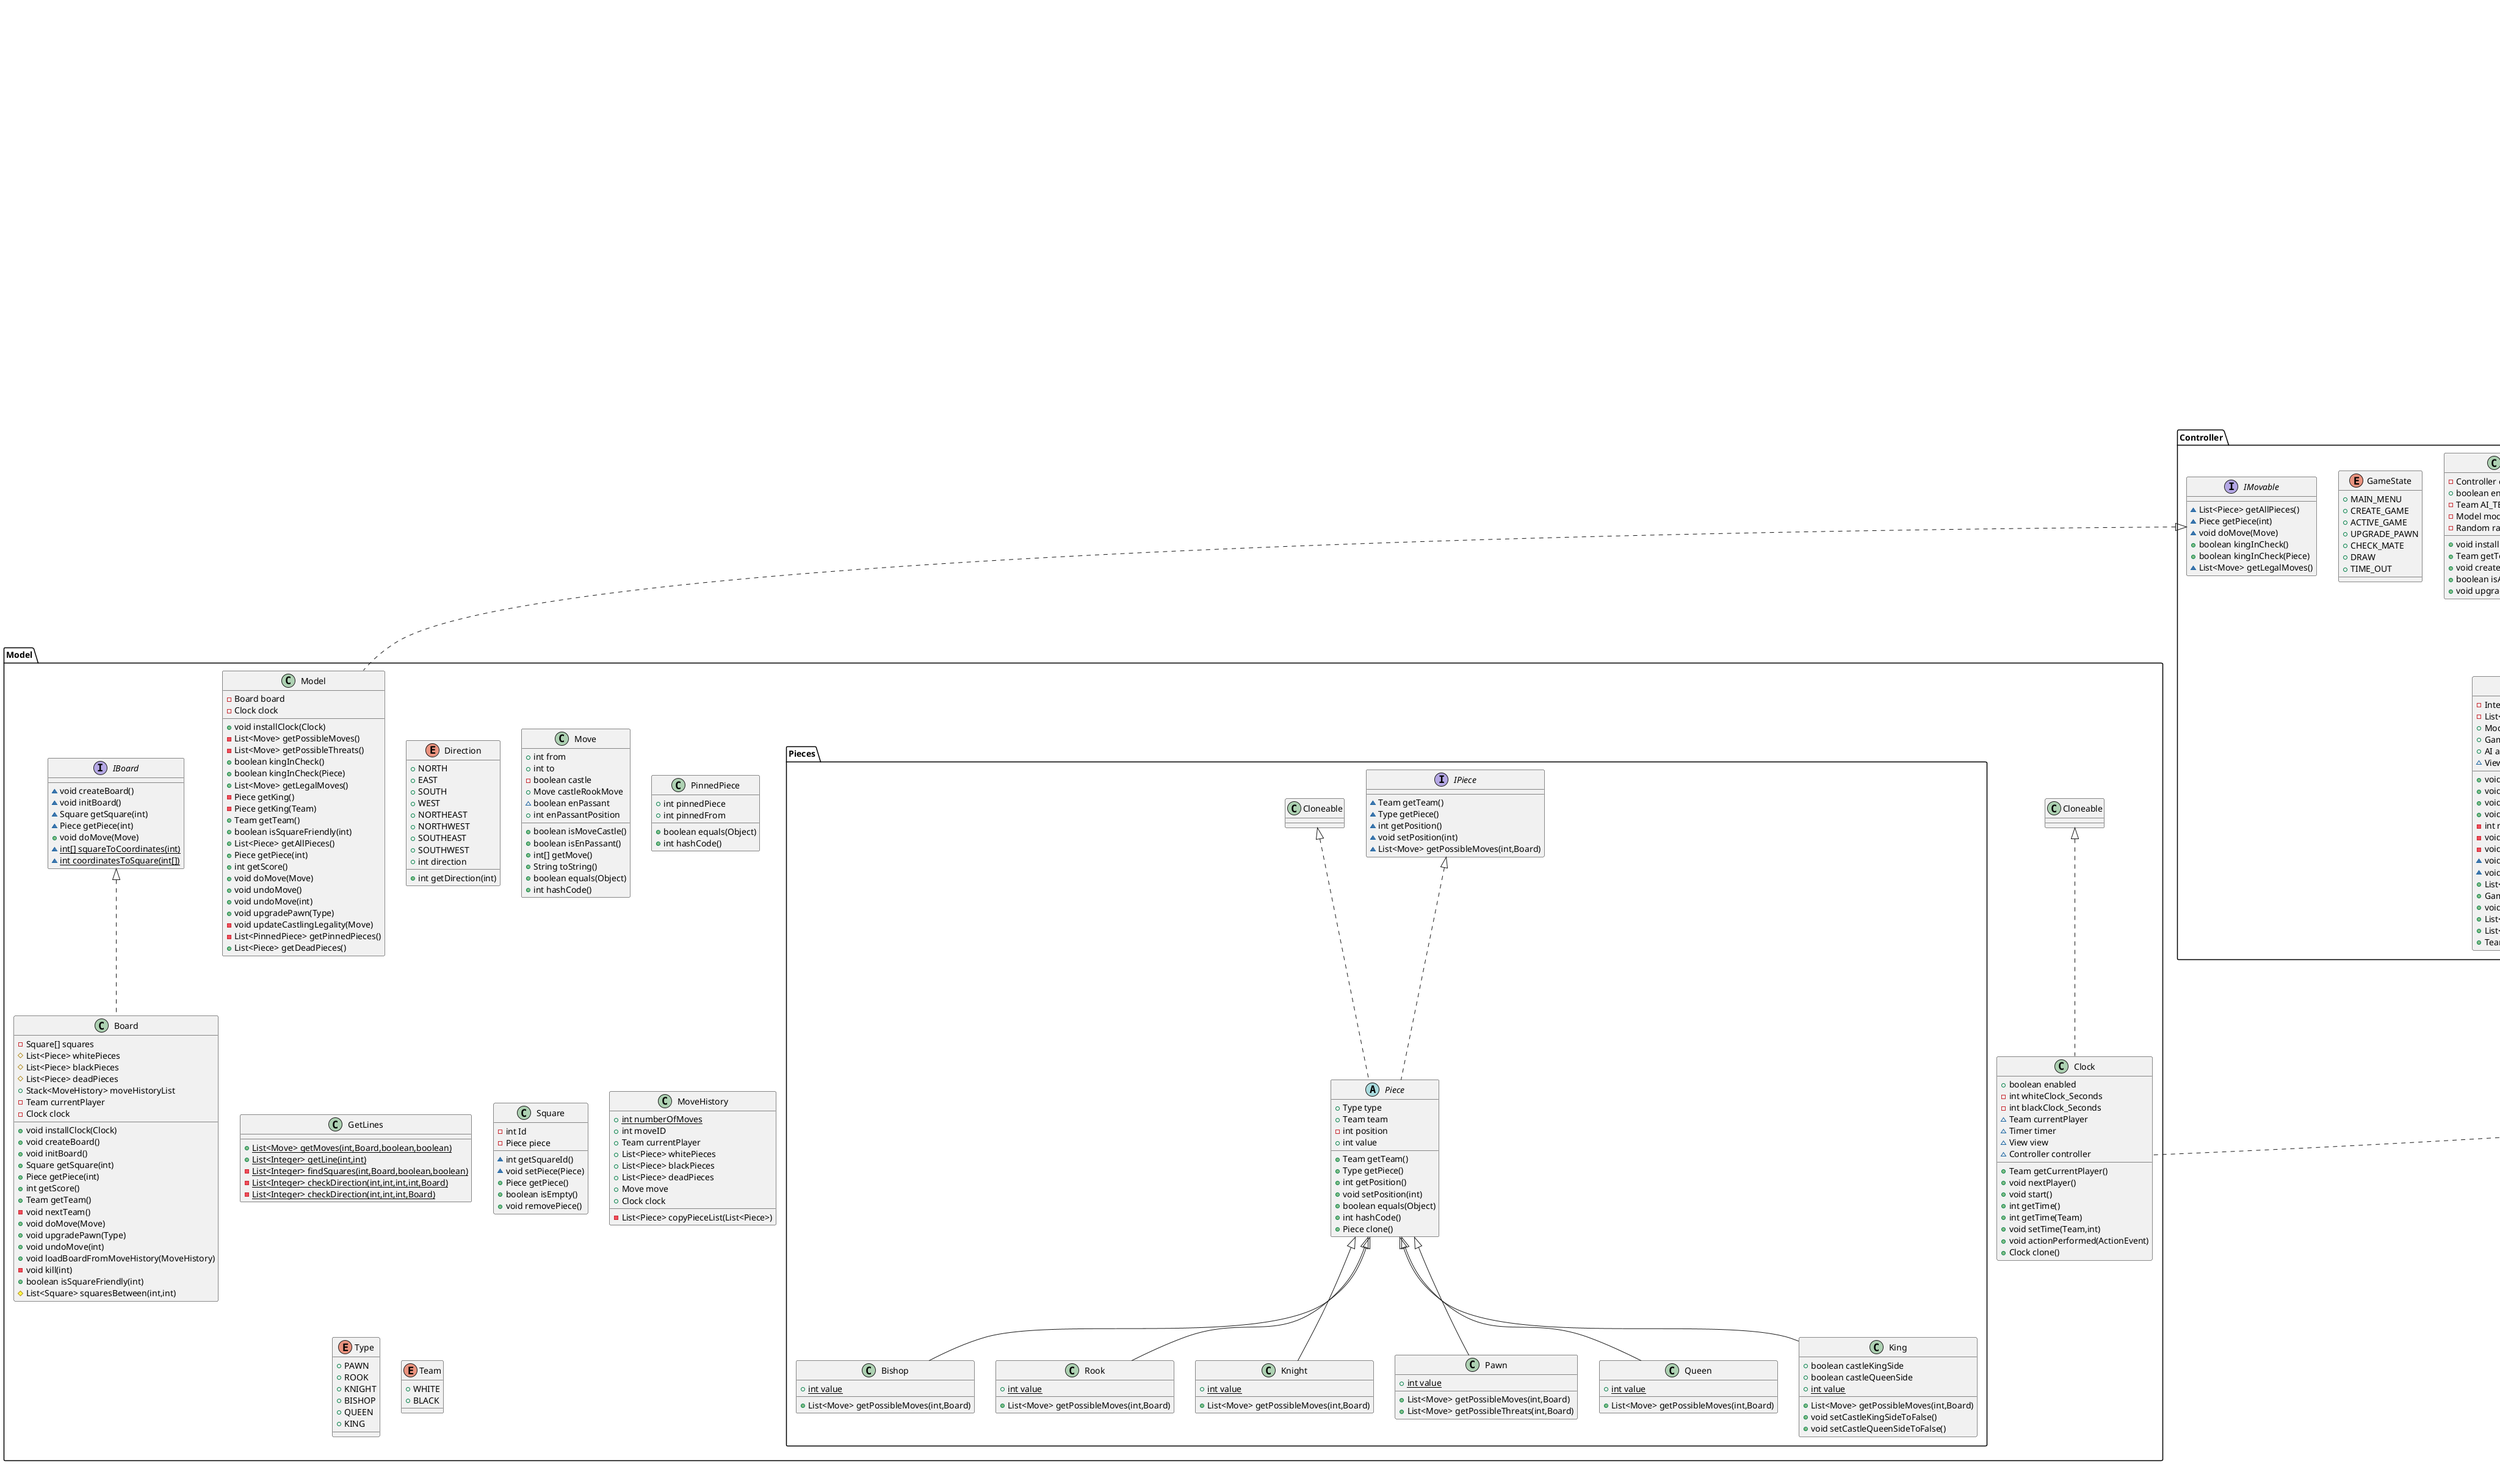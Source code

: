 @startuml
abstract class View.Button {
# int xPos
# int yPos
# int width
# int height
# Color previousColor
# JLayeredPane pane
# GameState gameStateWhenCreated
# View view
+ void drawButton(Graphics)
+ int[] getEndPosition()
+ boolean isVisible()
+ boolean mouseIsOverButton(int,int)
}
enum Model.Direction {
+  NORTH
+  EAST
+  SOUTH
+  WEST
+  NORTHEAST
+  NORTHWEST
+  SOUTHEAST
+  SOUTHWEST
+ int direction
+ int getDirection(int)
}
class Model.Pieces.Bishop {
+ {static} int value
+ List<Move> getPossibleMoves(int,Board)
}
class Model.Pieces.Rook {
+ {static} int value
+ List<Move> getPossibleMoves(int,Board)
}
class Model.Move {
+ int from
+ int to
- boolean castle
+ Move castleRookMove
~ boolean enPassant
+ int enPassantPosition
+ boolean isMoveCastle()
+ boolean isEnPassant()
+ int[] getMove()
+ String toString()
+ boolean equals(Object)
+ int hashCode()
}
class Model.Pieces.Knight {
+ {static} int value
+ List<Move> getPossibleMoves(int,Board)
}
interface Model.IBoard {
~ void createBoard()
~ void initBoard()
~ Square getSquare(int)
~ Piece getPiece(int)
+ void doMove(Move)
~ {static} int[] squareToCoordinates(int)
~ {static} int coordinatesToSquare(int[])
}
class Model.PinnedPiece {
+ int pinnedPiece
+ int pinnedFrom
+ boolean equals(Object)
+ int hashCode()
}
class Model.GetLines {
+ {static} List<Move> getMoves(int,Board,boolean,boolean)
+ {static} List<Integer> getLine(int,int)
- {static} List<Integer> findSquares(int,Board,boolean,boolean)
- {static} List<Integer> checkDirection(int,int,int,int,Board)
- {static} List<Integer> checkDirection(int,int,int,Board)
}
class Model.Pieces.Pawn {
+ {static} int value
+ List<Move> getPossibleMoves(int,Board)
+ List<Move> getPossibleThreats(int,Board)
}
interface Controller.IMovable {
~ List<Piece> getAllPieces()
~ Piece getPiece(int)
~ void doMove(Move)
+ boolean kingInCheck()
+ boolean kingInCheck(Piece)
~ List<Move> getLegalMoves()
}
abstract class Model.Pieces.Piece {
+ Type type
+ Team team
- int position
+ int value
+ Team getTeam()
+ Type getPiece()
+ int getPosition()
+ void setPosition(int)
+ boolean equals(Object)
+ int hashCode()
+ Piece clone()
}
class Model.Board {
- Square[] squares
# List<Piece> whitePieces
# List<Piece> blackPieces
# List<Piece> deadPieces
+ Stack<MoveHistory> moveHistoryList
- Team currentPlayer
- Clock clock
+ void installClock(Clock)
+ void createBoard()
+ void initBoard()
+ Square getSquare(int)
+ Piece getPiece(int)
+ int getScore()
+ Team getTeam()
- void nextTeam()
+ void doMove(Move)
+ void upgradePawn(Type)
+ void undoMove(int)
+ void loadBoardFromMoveHistory(MoveHistory)
- void kill(int)
+ boolean isSquareFriendly(int)
# List<Square> squaresBetween(int,int)
}
interface View.IDrawController {
~ List<ViewPiece> getPiecesOnTheBoard()
~ List<Integer> getLegalSquares()
~ GameState getGameState()
~ List<ViewPiece> getDeadViewPieces(Team)
}
class Controller.AI {
- Controller controller
+ boolean enabled
- Team AI_TEAM
- Model model
- Random random
+ void installModel(Model)
+ Team getTeam()
+ void createMove()
+ boolean isAiTurn()
+ void upgradePawn()
}
class Model.Square {
- int Id
- Piece piece
~ int getSquareId()
~ void setPiece(Piece)
+ Piece getPiece()
+ boolean isEmpty()
+ void removePiece()
}
class View.ViewPiece {
+ Type type
+ Team team
+ int position
+ BufferedImage image
+ BufferedImage smallImage
}
class Main.Main {
+ {static} void main(String[])
}
class Model.MoveHistory {
+ {static} int numberOfMoves
+ int moveID
+ Team currentPlayer
+ List<Piece> whitePieces
+ List<Piece> blackPieces
+ List<Piece> deadPieces
+ Move move
+ Clock clock
- List<Piece> copyPieceList(List<Piece>)
}
class Main.Constants {
+ {static} int squareSize
+ {static} int boardOffset
+ {static} int displayWidth
+ {static} int displayHeight
+ {static} int upgradePawnBoxHeight
+ {static} int upgradePawnBoxWidth
+ {static} int TIME_MINUTES
+ {static} int TIME_ADDED_EACH_MOVE_SECONDS
+ {static} Team AI_TEAM
+ {static} GameState DEFAULT_GAME_STATE
+ {static} Color colorBackground
+ {static} Color colorDarkSquare
+ {static} Color colorLightSquare
+ {static} Color colorHighlightSquare
+ {static} Color colorPawnUpgradeBG
+ {static} Color BUTTON
+ {static} BufferedImage pawnW
+ {static} BufferedImage rookW
+ {static} BufferedImage knightW
+ {static} BufferedImage bishopW
+ {static} BufferedImage queenW
+ {static} BufferedImage kingW
+ {static} BufferedImage pawnB
+ {static} BufferedImage rookB
+ {static} BufferedImage knightB
+ {static} BufferedImage bishopB
+ {static} BufferedImage queenB
+ {static} BufferedImage kingB
+ {static} BufferedImage rookWB
}
class Model.Clock {
+ boolean enabled
- int whiteClock_Seconds
- int blackClock_Seconds
~ Team currentPlayer
~ Timer timer
~ View view
~ Controller controller
+ Team getCurrentPlayer()
+ void nextPlayer()
+ void start()
+ int getTime()
+ int getTime(Team)
+ void setTime(Team,int)
+ void actionPerformed(ActionEvent)
+ Clock clone()
}
class View.imageButton {
+ BufferedImage image
+ Type type
+ ButtonAction action
+ void drawButton(Graphics)
+ void mouseClicked(MouseEvent)
+ void mousePressed(MouseEvent)
+ void mouseReleased(MouseEvent)
+ void mouseEntered(MouseEvent)
+ void mouseExited(MouseEvent)
}
class Model.Pieces.Queen {
+ {static} int value
+ List<Move> getPossibleMoves(int,Board)
}
class Model.Model {
- Board board
- Clock clock
+ void installClock(Clock)
- List<Move> getPossibleMoves()
- List<Move> getPossibleThreats()
+ boolean kingInCheck()
+ boolean kingInCheck(Piece)
+ List<Move> getLegalMoves()
- Piece getKing()
- Piece getKing(Team)
+ Team getTeam()
+ boolean isSquareFriendly(int)
+ List<Piece> getAllPieces()
+ Piece getPiece(int)
+ int getScore()
+ void doMove(Move)
+ void undoMove()
+ void undoMove(int)
+ void upgradePawn(Type)
- void updateCastlingLegality(Move)
- List<PinnedPiece> getPinnedPieces()
+ List<Piece> getDeadPieces()
}
interface View.ButtonAction {
~ void executeAction()
}
class Model.Pieces.King {
+ boolean castleKingSide
+ boolean castleQueenSide
+ {static} int value
+ List<Move> getPossibleMoves(int,Board)
+ void setCastleKingSideToFalse()
+ void setCastleQueenSideToFalse()
}
enum Controller.GameState {
+  MAIN_MENU
+  CREATE_GAME
+  ACTIVE_GAME
+  UPGRADE_PAWN
+  CHECK_MATE
+  DRAW
+  TIME_OUT
}
class View.GraphicHelperMethods {
+ {static} int getStringWidth(Graphics,Font,String)
+ {static} int getStringHeight(Graphics,Font,String)
+ {static} int getStringAscent(Graphics,Font)
+ {static} void drawCenteredString(Graphics,String,int,int,int,int)
}
enum Model.Type {
+  PAWN
+  ROOK
+  KNIGHT
+  BISHOP
+  QUEEN
+  KING
}
class View.View {
~ List<Integer> legalSquares
# Team selectTeam
~ Controller controller
~ Clock clock
~ int minutesPerSide
~ int secondsPerMove
~ List<Button> createGame_buttonsList
~ List<Button> upgradeButtonsWhite
~ List<Button> upgradeButtonsBlack
~ List<Button> hudButtons
+ void installController(Controller)
+ void installClock(Clock)
+ void paintComponent(Graphics)
- int[] inverseSquareToCoords(int)
- void mainMenu(Graphics)
- void createGameScreen(Graphics)
- void createGame()
- void boardLayer(Graphics)
- void pieceLayer(Graphics)
- void hudLayer(Graphics)
- void endScreen(Graphics,String)
- void drawDeadPieces(Graphics,JLayeredPane)
- void drawClock(Graphics)
+ List<Button> getUpgradeButtons(Team)
- List<Button> getCreateGameButtons()
- List<Button> getHudButtons()
}
class Controller.Controller {
- Integer[] clickHolder
- List<Move> selectedLegalMoves
+ Model model
+ GameState gameState
+ AI ai
~ View view
+ void installModel(Model)
+ void installAI(AI)
+ void mousePressed(MouseEvent)
+ void handleClicks(int)
- int rawCoordsToSquare(int,int)
- void updateSelectedLegalMoves(int)
- void createMove(int,int)
~ void checkPawnUpgrade(Move)
~ void checkIfGameOver()
+ List<Integer> getLegalSquares()
+ GameState getGameState()
+ void setGameState(GameState)
+ List<ViewPiece> getDeadViewPieces(Team)
+ List<ViewPiece> getPiecesOnTheBoard()
+ Team getTeam()
}
class View.TextButton {
~ ButtonAction action
~ String text
+ void drawButton(Graphics)
+ void mouseClicked(MouseEvent)
+ void mousePressed(MouseEvent)
+ void mouseReleased(MouseEvent)
+ void mouseEntered(MouseEvent)
+ void mouseExited(MouseEvent)
}
interface Model.Pieces.IPiece {
~ Team getTeam()
~ Type getPiece()
~ int getPosition()
~ void setPosition(int)
~ List<Move> getPossibleMoves(int,Board)
}
enum Model.Team {
+  WHITE
+  BLACK
}


java.awt.event.MouseListener <|.. View.Button
Model.Pieces.Piece <|-- Model.Pieces.Bishop
Model.Pieces.Piece <|-- Model.Pieces.Rook
Model.Pieces.Piece <|-- Model.Pieces.Knight
Model.Pieces.Piece <|-- Model.Pieces.Pawn
Model.Pieces.IPiece <|.. Model.Pieces.Piece
Model.Pieces.Cloneable <|.. Model.Pieces.Piece
Model.IBoard <|.. Model.Board
java.awt.event.ActionListener <|.. Model.Clock
Model.Cloneable <|.. Model.Clock
View.Button <|-- View.imageButton
Model.Pieces.Piece <|-- Model.Pieces.Queen
Controller.IMovable <|.. Model.Model
Model.Pieces.Piece <|-- Model.Pieces.King
View.JComponent <|-- View.View
View.IDrawController <|.. Controller.Controller
Controller.MouseAdapter <|-- Controller.Controller
View.Button <|-- View.TextButton
@enduml